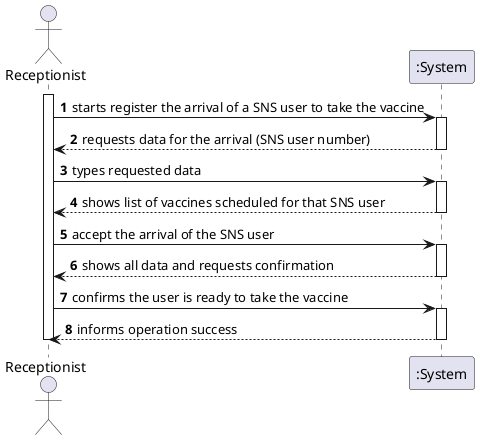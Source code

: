 @startuml
autonumber
actor "Receptionist" as receptionist

activate receptionist
receptionist -> ":System" : starts register the arrival of a SNS user to take the vaccine
activate ":System"
":System" --> receptionist : requests data for the arrival (SNS user number)
deactivate ":System"
receptionist -> ":System" : types requested data
activate ":System"
":System" --> receptionist : shows list of vaccines scheduled for that SNS user
deactivate ":System"
receptionist -> ":System" : accept the arrival of the SNS user
activate ":System"
":System" --> receptionist : shows all data and requests confirmation
deactivate ":System"
receptionist -> ":System" : confirms the user is ready to take the vaccine
activate ":System"
":System" --> receptionist : informs operation success
deactivate ":System"

deactivate receptionist

@enduml